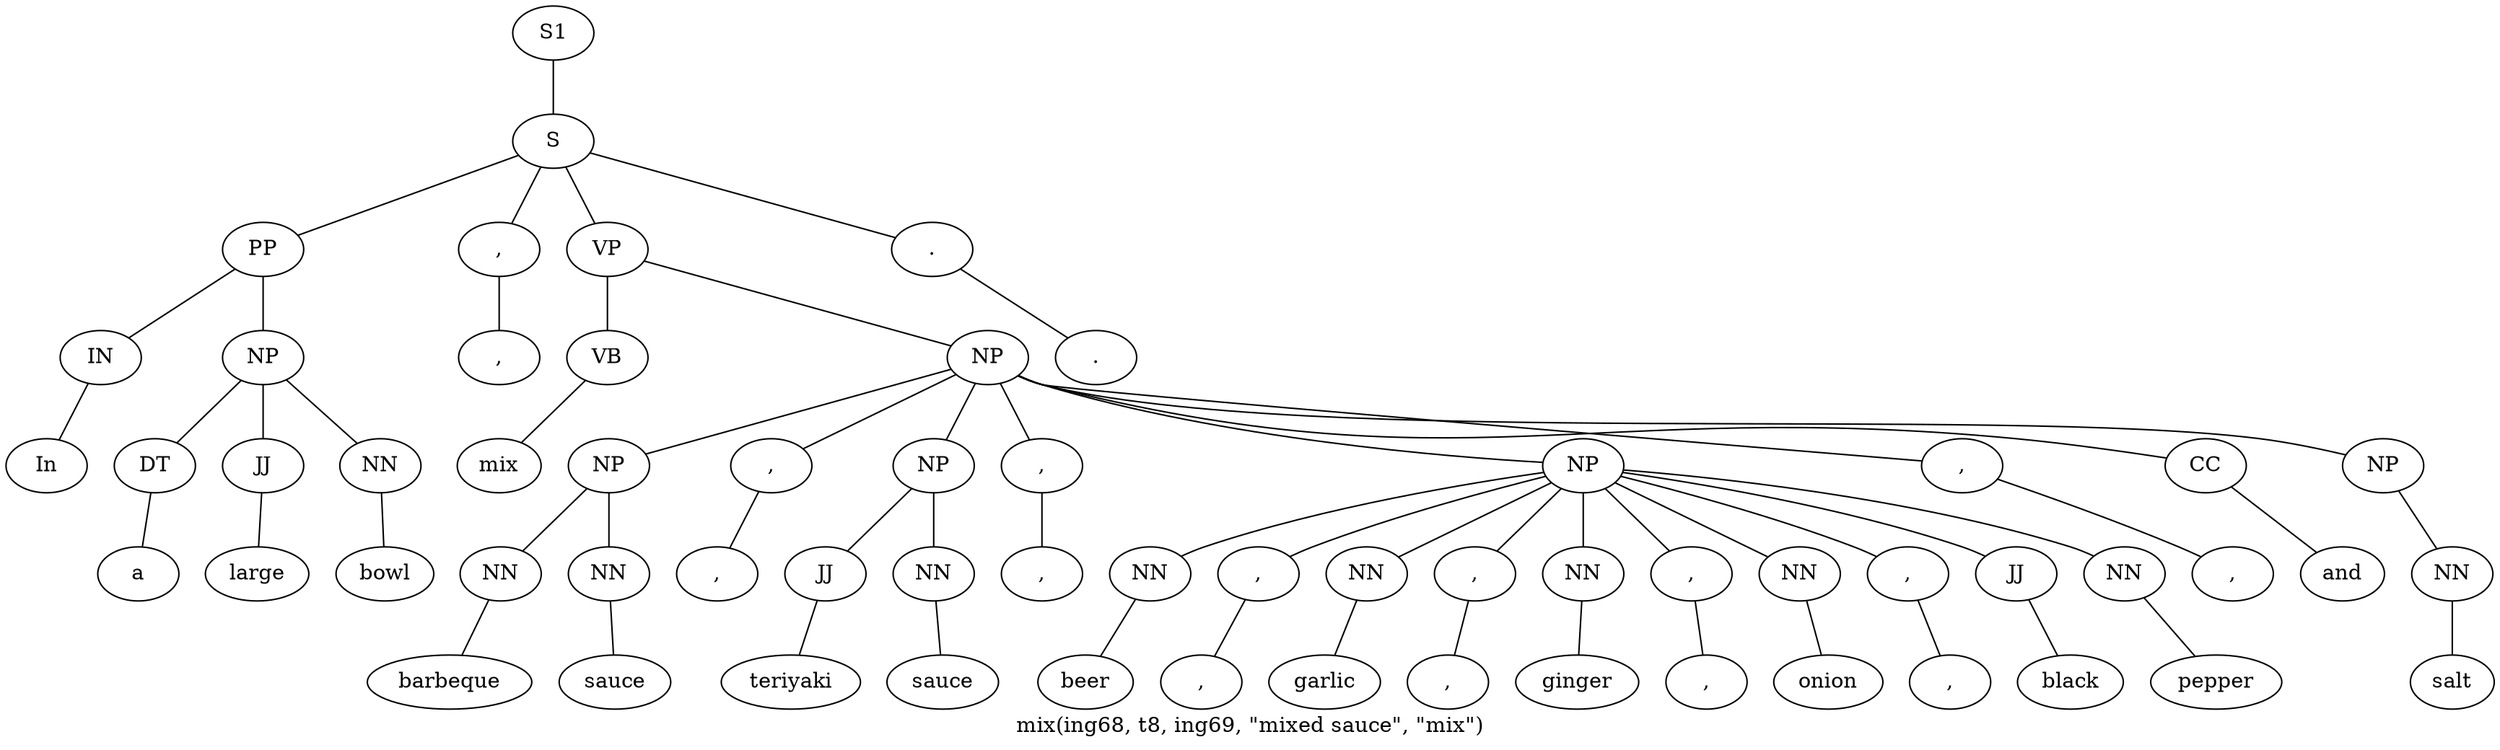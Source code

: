 graph SyntaxGraph {
	label = "mix(ing68, t8, ing69, \"mixed sauce\", \"mix\")";
	Node0 [label="S1"];
	Node1 [label="S"];
	Node2 [label="PP"];
	Node3 [label="IN"];
	Node4 [label="In"];
	Node5 [label="NP"];
	Node6 [label="DT"];
	Node7 [label="a"];
	Node8 [label="JJ"];
	Node9 [label="large"];
	Node10 [label="NN"];
	Node11 [label="bowl"];
	Node12 [label=","];
	Node13 [label=","];
	Node14 [label="VP"];
	Node15 [label="VB"];
	Node16 [label="mix"];
	Node17 [label="NP"];
	Node18 [label="NP"];
	Node19 [label="NN"];
	Node20 [label="barbeque"];
	Node21 [label="NN"];
	Node22 [label="sauce"];
	Node23 [label=","];
	Node24 [label=","];
	Node25 [label="NP"];
	Node26 [label="JJ"];
	Node27 [label="teriyaki"];
	Node28 [label="NN"];
	Node29 [label="sauce"];
	Node30 [label=","];
	Node31 [label=","];
	Node32 [label="NP"];
	Node33 [label="NN"];
	Node34 [label="beer"];
	Node35 [label=","];
	Node36 [label=","];
	Node37 [label="NN"];
	Node38 [label="garlic"];
	Node39 [label=","];
	Node40 [label=","];
	Node41 [label="NN"];
	Node42 [label="ginger"];
	Node43 [label=","];
	Node44 [label=","];
	Node45 [label="NN"];
	Node46 [label="onion"];
	Node47 [label=","];
	Node48 [label=","];
	Node49 [label="JJ"];
	Node50 [label="black"];
	Node51 [label="NN"];
	Node52 [label="pepper"];
	Node53 [label=","];
	Node54 [label=","];
	Node55 [label="CC"];
	Node56 [label="and"];
	Node57 [label="NP"];
	Node58 [label="NN"];
	Node59 [label="salt"];
	Node60 [label="."];
	Node61 [label="."];

	Node0 -- Node1;
	Node1 -- Node2;
	Node1 -- Node12;
	Node1 -- Node14;
	Node1 -- Node60;
	Node2 -- Node3;
	Node2 -- Node5;
	Node3 -- Node4;
	Node5 -- Node6;
	Node5 -- Node8;
	Node5 -- Node10;
	Node6 -- Node7;
	Node8 -- Node9;
	Node10 -- Node11;
	Node12 -- Node13;
	Node14 -- Node15;
	Node14 -- Node17;
	Node15 -- Node16;
	Node17 -- Node18;
	Node17 -- Node23;
	Node17 -- Node25;
	Node17 -- Node30;
	Node17 -- Node32;
	Node17 -- Node53;
	Node17 -- Node55;
	Node17 -- Node57;
	Node18 -- Node19;
	Node18 -- Node21;
	Node19 -- Node20;
	Node21 -- Node22;
	Node23 -- Node24;
	Node25 -- Node26;
	Node25 -- Node28;
	Node26 -- Node27;
	Node28 -- Node29;
	Node30 -- Node31;
	Node32 -- Node33;
	Node32 -- Node35;
	Node32 -- Node37;
	Node32 -- Node39;
	Node32 -- Node41;
	Node32 -- Node43;
	Node32 -- Node45;
	Node32 -- Node47;
	Node32 -- Node49;
	Node32 -- Node51;
	Node33 -- Node34;
	Node35 -- Node36;
	Node37 -- Node38;
	Node39 -- Node40;
	Node41 -- Node42;
	Node43 -- Node44;
	Node45 -- Node46;
	Node47 -- Node48;
	Node49 -- Node50;
	Node51 -- Node52;
	Node53 -- Node54;
	Node55 -- Node56;
	Node57 -- Node58;
	Node58 -- Node59;
	Node60 -- Node61;
}